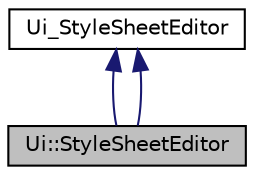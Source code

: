 digraph G
{
  edge [fontname="Helvetica",fontsize="10",labelfontname="Helvetica",labelfontsize="10"];
  node [fontname="Helvetica",fontsize="10",shape=record];
  Node1 [label="Ui::StyleSheetEditor",height=0.2,width=0.4,color="black", fillcolor="grey75", style="filled" fontcolor="black"];
  Node2 -> Node1 [dir="back",color="midnightblue",fontsize="10",style="solid",fontname="Helvetica"];
  Node2 [label="Ui_StyleSheetEditor",height=0.2,width=0.4,color="black", fillcolor="white", style="filled",URL="$class_ui___style_sheet_editor.html"];
  Node2 -> Node1 [dir="back",color="midnightblue",fontsize="10",style="solid",fontname="Helvetica"];
}
